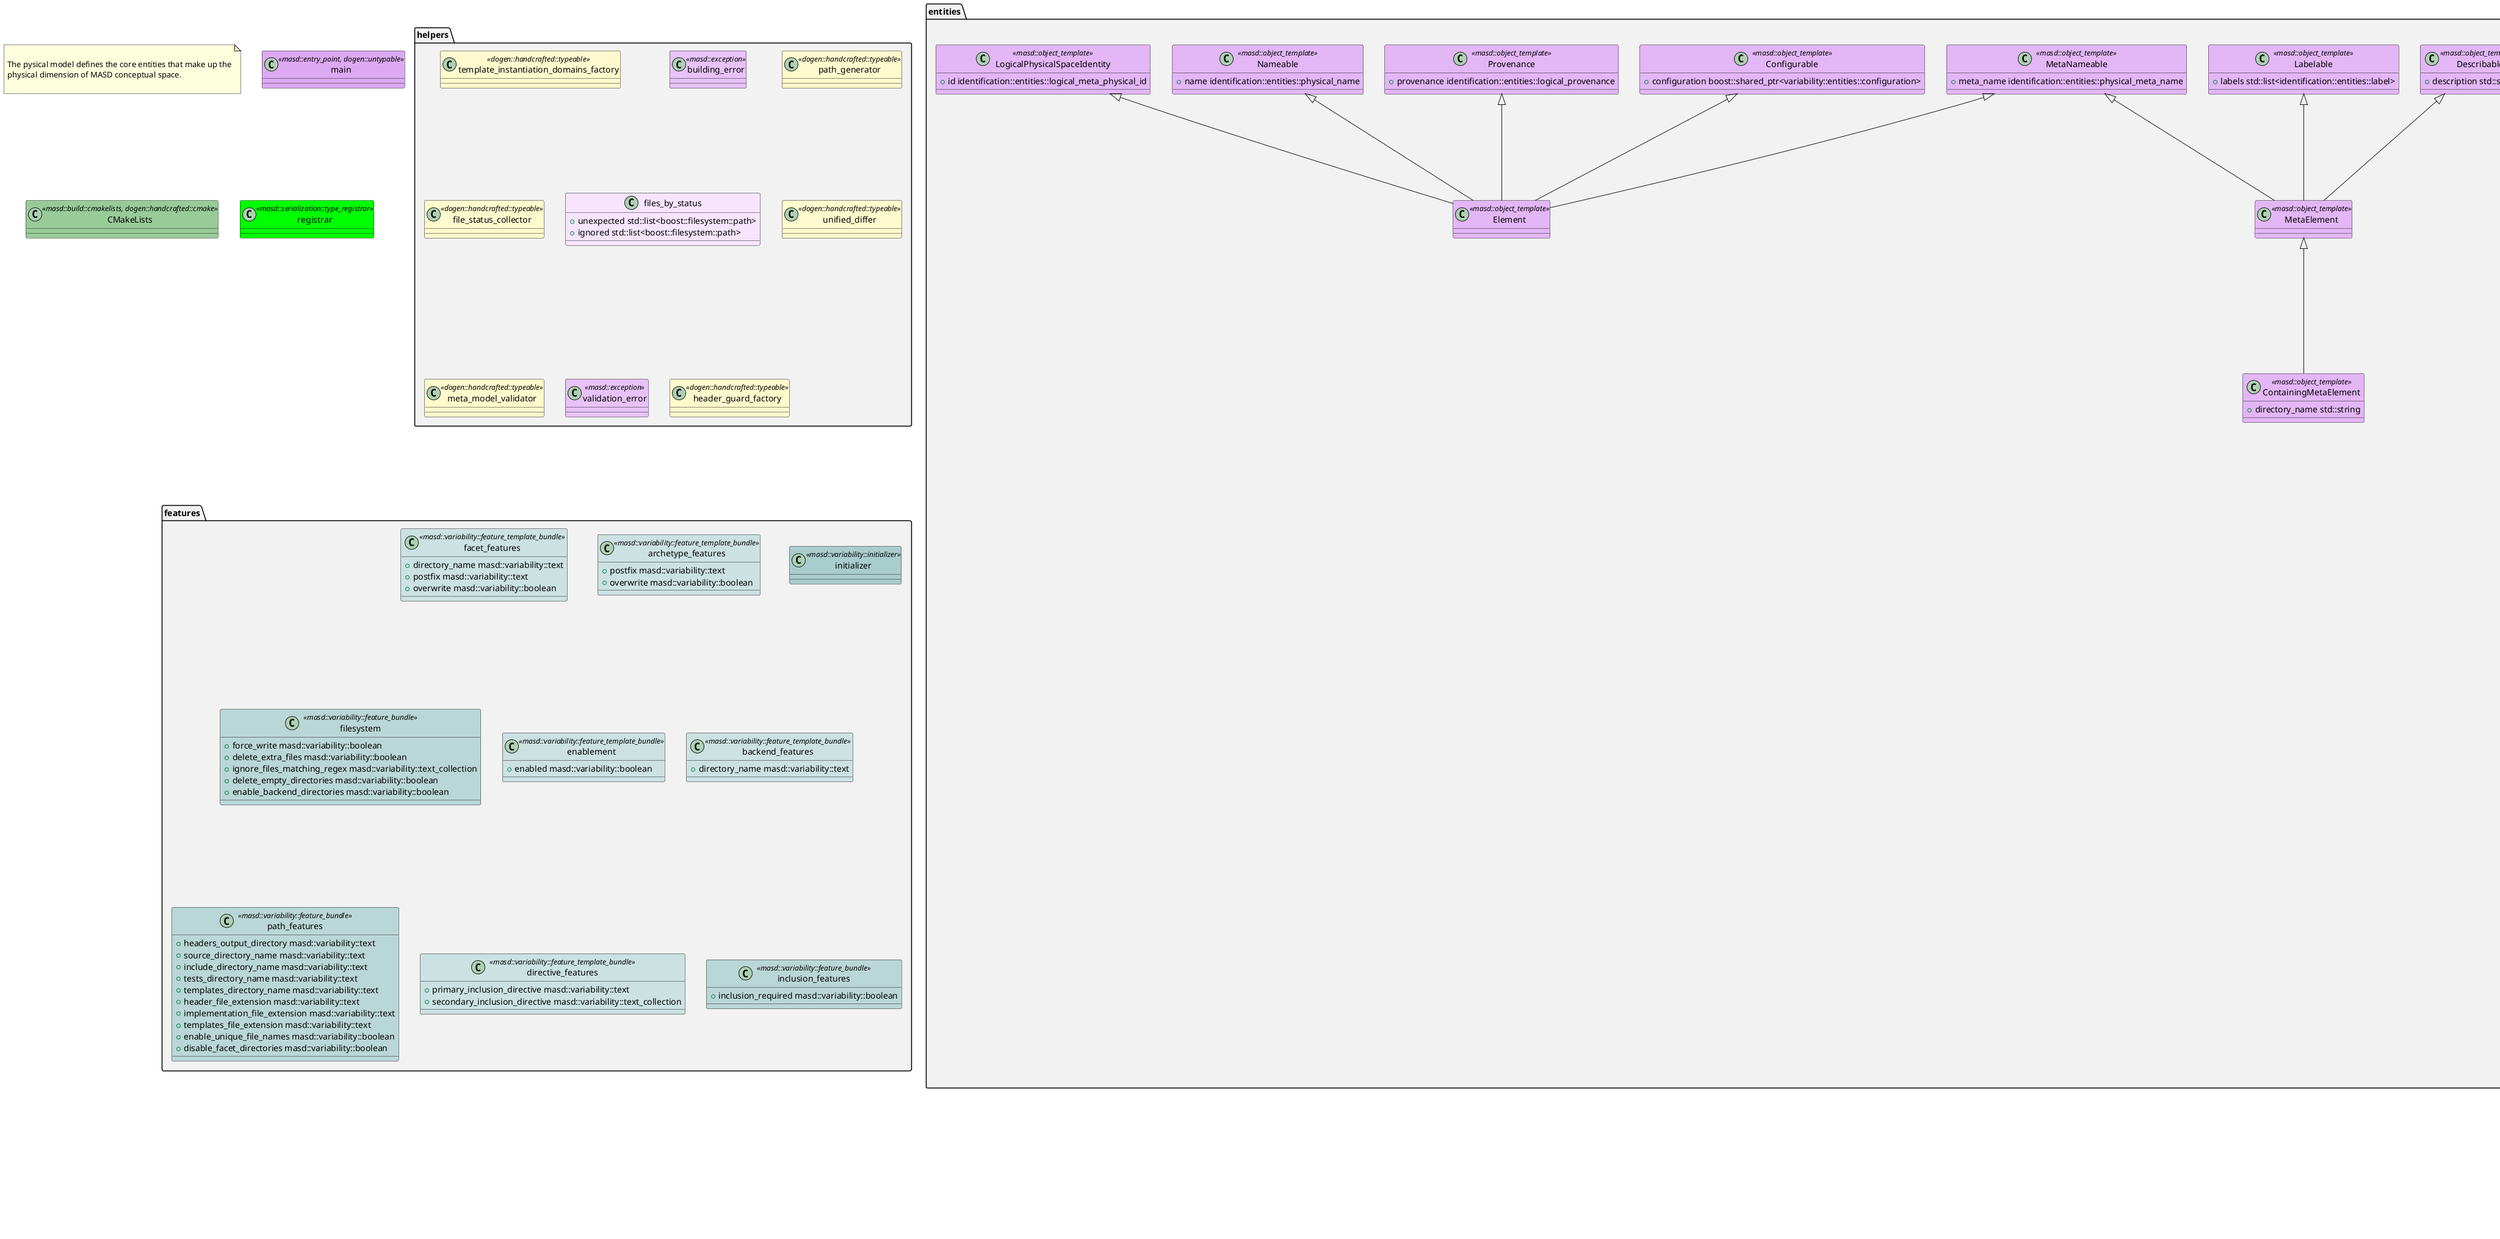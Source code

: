 @startuml
set namespaceSeparator ::
note as N1

The pysical model defines the core entities that make up the
physical dimension of MASD conceptual space.

end note

class main <<masd::entry_point, dogen::untypable>> #DDA9F3 {
}

class CMakeLists <<masd::build::cmakelists, dogen::handcrafted::cmake>> #99CB99 {
}

namespace helpers #F2F2F2 {
        class template_instantiation_domains_factory <<dogen::handcrafted::typeable>> #FFFACD {
}

        class building_error <<masd::exception>> #E8C2F8 {
}

        class path_generator <<dogen::handcrafted::typeable>> #FFFACD {
}

        class file_status_collector <<dogen::handcrafted::typeable>> #FFFACD {
}

        class files_by_status #F7E5FF {
                +{field} unexpected std::list<boost::filesystem::path>
                +{field} ignored std::list<boost::filesystem::path>
}

        class unified_differ <<dogen::handcrafted::typeable>> #FFFACD {
}

        class meta_model_validator <<dogen::handcrafted::typeable>> #FFFACD {
}

        class validation_error <<masd::exception>> #E8C2F8 {
}

        class header_guard_factory <<dogen::handcrafted::typeable>> #FFFACD {
}

}

namespace entities #F2F2F2 {
        class meta_model <<ContainingMetaElement>> #F7E5FF {
                +{field} template_instantiation_domains std::unordered_map<std::string, std::vector<std::string>>
                +{field} backends std::list<backend>
                +{field} indexed_names identification::entities::physical_meta_name_indices
}

        class backend <<ContainingMetaElement, HasTechnicalSpace>> #F7E5FF {
                +{field} parts std::unordered_map<identification::entities::physical_meta_id, part>
                +{field} facets std::unordered_map<identification::entities::physical_meta_id, facet>
                +{field} archetypes std::unordered_map<identification::entities::physical_meta_id, archetype>
                +{field} archetype_kinds std::unordered_map<std::string, archetype_kind>
}

        class part <<ContainingMetaElement>> #F7E5FF {
                +{field} path_configuration path_configuration
                +{field} facets std::unordered_map<identification::entities::physical_meta_id, facet>
                +{field} archetypes std::unordered_map<identification::entities::physical_meta_id, archetype>
                +{field} requires_relative_path bool
}

        class path_configuration #F7E5FF {
                +{field} external_modules path_contribution_type
                +{field} model_modules path_contribution_type
                +{field} facet path_contribution_type
                +{field} internal_modules path_contribution_type
}

        enum path_contribution_type <<masd::enumeration>> #F2DAFD {
                +{field} none
                +{field} as_directories
                +{field} as_path_components
}

        class facet <<ContainingMetaElement, Postfixable>> #F7E5FF {
                +{field} archetypes std::unordered_map<identification::entities::physical_meta_id, archetype>
                +{field} helpers std::unordered_map<identification::entities::physical_meta_id, helper>
                +{field} default_archetype_for_logical_meta_model_id std::unordered_map<std::string, archetype>
}

        class archetype <<MetaElement, Postfixable, Associatable, HasTechnicalSpace>> #F7E5FF {
                +{field} archetype_kind_id std::string
                +{field} logical_meta_element_id identification::entities::logical_meta_id
                +{field} part identification::entities::physical_meta_id
                +{field} relations relations
}

        class archetype_kind <<Describable>> #F7E5FF {
                +{field} id std::string
                +{field} file_extension std::string
}

        class model <<Element>> #F7E5FF {
                +{field} technical_space std::string
                +{field} managed_directories std::list<boost::filesystem::path>
                +{field} outputting_properties outputting_properties
                +{field} orphan_artefacts std::list<boost::shared_ptr<physical::entities::artefact>>
                +{field} meta_model_properties meta_model_properties
                +{field} has_generatable_artefacts bool
                +{field} regions_by_logical_id std::unordered_map<identification::entities::logical_id, region>
}

        class Describable <<masd::object_template>> #E3B6F6 {
                +{field} description std::string
}

        class MetaNameable <<masd::object_template>> #E3B6F6 {
                +{field} meta_name identification::entities::physical_meta_name
}

        class Labelable <<masd::object_template>> #E3B6F6 {
                +{field} labels std::list<identification::entities::label>
}

        class MetaElement <<masd::object_template>> #E3B6F6 {
}

entities::Describable <|-- entities::MetaElement
entities::MetaNameable <|-- entities::MetaElement
entities::Labelable <|-- entities::MetaElement
        class ContainingMetaElement <<masd::object_template>> #E3B6F6 {
                +{field} directory_name std::string
}

entities::MetaElement <|-- entities::ContainingMetaElement
        class Postfixable <<masd::object_template>> #E3B6F6 {
                +{field} postfix std::string
}

        class artefact <<Element, HasTechnicalSpace>> #F7E5FF {
                +{field} file_path boost::filesystem::path
                +{field} content std::string
                +{field} path_properties path_properties
                +{field} dependencies std::vector<boost::filesystem::path>
                +{field} unified_diff std::string
                +{field} operation operation
                +{field} enablement_properties enablement_properties
                +{field} formatting_input std::string
                +{field} relations relation_properties
}

        class Configurable <<masd::object_template>> #E3B6F6 {
                +{field} configuration boost::shared_ptr<variability::entities::configuration>
}

        class Provenance <<masd::object_template>> #E3B6F6 {
                +{field} provenance identification::entities::logical_provenance
}

        class Nameable <<masd::object_template>> #E3B6F6 {
                +{field} name identification::entities::physical_name
}

        class LogicalPhysicalSpaceIdentity <<masd::object_template>> #E3B6F6 {
                +{field} id identification::entities::logical_meta_physical_id
}

        class Element <<masd::object_template>> #E3B6F6 {
}

entities::MetaNameable <|-- entities::Element
entities::Configurable <|-- entities::Element
entities::Provenance <|-- entities::Element
entities::Nameable <|-- entities::Element
entities::LogicalPhysicalSpaceIdentity <|-- entities::Element
        class outputting_properties #F7E5FF {
                +{field} force_write bool
                +{field} delete_extra_files bool
                +{field} ignore_files_matching_regex std::vector<std::string>
                +{field} delete_empty_directories bool
}

        class operation #F7E5FF {
                +{field} type operation_type
                +{field} reason operation_reason
}

        enum operation_type <<masd::enumeration>> #F2DAFD {
                +{field} create_only
                +{field} write
                +{field} ignore
                +{field} remove
}

        enum operation_reason <<masd::enumeration>> #F2DAFD {
                +{field} newly_generated
                +{field} changed_generated
                +{field} unchanged_generated
                +{field} already_exists
                +{field} ignore_generated
                +{field} force_write
                +{field} unexpected
                +{field} ignore_unexpected
                +{field} ignore_regex
}

        class Associatable <<masd::object_template>> #E3B6F6 {
                +{field} depends std::list<std::string>
                +{field} generates std::list<std::string>
                +{field} generated_by std::string
}

        class model_set <<Nameable>> #F7E5FF {
                +{field} models std::list<model>
}

        enum relation_status <<masd::enumeration, dogen::convertible>> #F2DAFD {
                +{field} not_relatable
                +{field} relatable
                +{field} facet_default
}

        class constant_relation <<Urnable, Labelable>> #F7E5FF {
                +{field} logical_model_element_id std::string
}

        class variable_relation <<Urnable>> #F7E5FF {
                +{field} type variable_relation_type
}

        class Urnable <<masd::object_template>> #E3B6F6 {
                +{field} original_urn std::string
                +{field} resolved_urn std::string
}

        enum variable_relation_type <<masd::enumeration>> #F2DAFD {
                +{field} self
                +{field} parent
                +{field} child
                +{field} transparent
                +{field} opaque
                +{field} associative_key
                +{field} visitation
}

        class relations #F7E5FF {
                +{field} status relation_status
                +{field} constant std::list<constant_relation>
                +{field} variable std::list<variable_relation>
                +{field} hard_coded std::list<hard_coded_relation>
}

        class hard_coded_relation #F7E5FF {
                +{field} value std::string
}

        class region <<Configurable, Provenance>> #F7E5FF {
                +{field} artefacts_by_archetype std::unordered_map<identification::entities::physical_meta_id, boost::shared_ptr<physical::entities::artefact>>
                +{field} archetype_for_role std::unordered_map<std::string, identification::entities::physical_meta_id>
                +{field} is_generatable bool
}

        class enablement_properties #F7E5FF {
                +{field} enabled bool
                +{field} overwrite bool
                +{field} facet_enabled boost::optional<bool>
                +{field} archetype_enabled boost::optional<bool>
                +{field} facet_overwrite boost::optional<bool>
                +{field} archetype_overwrite boost::optional<bool>
}

        class backend_properties <<MetaIdentifiable>> #F7E5FF {
                +{field} enabled bool
                +{field} file_path boost::filesystem::path
                +{field} technical_space_version std::string
                +{field} enable_backend_directories bool
                +{field} directory_name std::string
                +{field} computed_directory_name std::string
}

        class archetype_kind_properties <<MetaNameable>> #F7E5FF {
                +{field} file_extension std::string
}

        class facet_properties <<MetaIdentifiable>> #F7E5FF {
                +{field} enabled bool
                +{field} overwrite bool
                +{field} directory_name std::string
                +{field} computed_directory_name std::string
                +{field} postfix std::string
                +{field} computed_postfix std::string
}

        class archetype_properties <<MetaIdentifiable>> #F7E5FF {
                +{field} enabled bool
                +{field} overwrite boost::optional<bool>
                +{field} postfix std::string
                +{field} computed_postfix std::string
                +{field} backend_properties backend_properties
                +{field} facet_properties facet_properties
                +{field} part_properties part_properties
}

        class meta_model_properties #F7E5FF {
                +{field} output_directory_path boost::filesystem::path
                +{field} file_path boost::filesystem::path
                +{field} backend_properties std::unordered_map<identification::entities::physical_meta_id, backend_properties>
                +{field} facet_properties std::unordered_map<identification::entities::physical_meta_id, facet_properties>
                +{field} archetype_properties std::unordered_map<identification::entities::physical_meta_id, archetype_properties>
                +{field} archetype_kind_properties std::unordered_map<identification::entities::physical_meta_id, archetype_kind_properties>
                +{field} part_properties std::unordered_map<identification::entities::physical_meta_id, part_properties>
                +{field} enabled_backends std::unordered_set<identification::entities::physical_meta_id>
                +{field} enabled_archetype_for_element std::unordered_set<identification::entities::logical_meta_physical_id>
                +{field} project_path_properties project_path_properties
}

        class part_properties <<MetaIdentifiable>> #F7E5FF {
                +{field} file_path boost::filesystem::path
                +{field} relative_path boost::filesystem::path
                +{field} directory_name std::string
                +{field} computed_directory_name std::string
}

        class path_properties #F7E5FF {
                +{field} file_path boost::filesystem::path
                +{field} header_guard std::string
                +{field} inclusion_path boost::filesystem::path
                +{field} inclusion_directives inclusion_directives
                +{field} inclusion_dependencies std::list<std::string>
                +{field} using_dependencies std::list<std::string>
                +{field} relative_path boost::filesystem::path
}

        class project_path_properties #F7E5FF {
                +{field} include_directory_name std::string
                +{field} source_directory_name std::string
                +{field} disable_facet_directories bool
                +{field} header_file_extension std::string
                +{field} implementation_file_extension std::string
                +{field} tests_directory_name std::string
                +{field} templates_directory_name std::string
                +{field} templates_file_extension std::string
                +{field} enable_unique_file_names bool
                +{field} headers_output_directory std::string
                +{field} enable_backend_directories bool
                +{field} implementation_directory_full_path boost::filesystem::path
                +{field} include_directory_full_path boost::filesystem::path
                +{field} templates_directory_full_path boost::filesystem::path
}

        class MetaIdentifiable <<masd::object_template>> #E3B6F6 {
                +{field} meta_id identification::entities::physical_meta_id
}

        enum legacy_archetype_kind <<masd::enumeration>> #F2DAFD {
                +{field} visual_studio_solution
                +{field} visual_studio_project
                +{field} odb_options
                +{field} msbuild_targets
                +{field} tests_cmakelists
                +{field} source_cmakelists
                +{field} include_cmakelists
                +{field} cpp_header
                +{field} cpp_implementation
                +{field} tests_cpp_main
                +{field} tests_cpp_implementation
                +{field} templates
                +{field} csharp_implementation
}

        class relation_properties #F7E5FF {
                +{field} status relation_status
                +{field} relations std::list<std::string>
}

        class inclusion_directives #F7E5FF {
                +{field} primary std::string
                +{field} secondary std::list<std::string>
}

        class HasTechnicalSpace <<masd::object_template>> #E3B6F6 {
                +{field} technical_space identification::entities::technical_space
}

        class helper <<MetaElement, Associatable, HasTechnicalSpace>> #F7E5FF {
                +{field} relations relations
                +{field} part identification::entities::physical_meta_id
                +{field} family std::string
                +{field} owning_formatters std::list<identification::entities::physical_meta_id>
                +{field} owning_facets std::list<identification::entities::physical_meta_id>
}

}

namespace features #F2F2F2 {
        class facet_features <<masd::variability::feature_template_bundle>> #CCE2E2 {
                +{field} directory_name masd::variability::text
                +{field} postfix masd::variability::text
                +{field} overwrite masd::variability::boolean
}

        class archetype_features <<masd::variability::feature_template_bundle>> #CCE2E2 {
                +{field} postfix masd::variability::text
                +{field} overwrite masd::variability::boolean
}

        class initializer <<masd::variability::initializer>> #A9CDCD {
}

        class filesystem <<masd::variability::feature_bundle>> #BAD7D7 {
                +{field} force_write masd::variability::boolean
                +{field} delete_extra_files masd::variability::boolean
                +{field} ignore_files_matching_regex masd::variability::text_collection
                +{field} delete_empty_directories masd::variability::boolean
                +{field} enable_backend_directories masd::variability::boolean
}

        class enablement <<masd::variability::feature_template_bundle>> #CCE2E2 {
                +{field} enabled masd::variability::boolean
}

        class backend_features <<masd::variability::feature_template_bundle>> #CCE2E2 {
                +{field} directory_name masd::variability::text
}

        class path_features <<masd::variability::feature_bundle>> #BAD7D7 {
                +{field} headers_output_directory masd::variability::text
                +{field} source_directory_name masd::variability::text
                +{field} include_directory_name masd::variability::text
                +{field} tests_directory_name masd::variability::text
                +{field} templates_directory_name masd::variability::text
                +{field} header_file_extension masd::variability::text
                +{field} implementation_file_extension masd::variability::text
                +{field} templates_file_extension masd::variability::text
                +{field} enable_unique_file_names masd::variability::boolean
                +{field} disable_facet_directories masd::variability::boolean
}

        class directive_features <<masd::variability::feature_template_bundle>> #CCE2E2 {
                +{field} primary_inclusion_directive masd::variability::text
                +{field} secondary_inclusion_directive masd::variability::text_collection
}

        class inclusion_features <<masd::variability::feature_bundle>> #BAD7D7 {
                +{field} inclusion_required masd::variability::boolean
}

}

namespace transforms #F2F2F2 {
        class context <<dogen::typeable, dogen::pretty_printable>> #F7E5FF {
                +{field} diffing_configuration boost::optional<diffing_configuration>
                +{field} reporting_configuration boost::optional<reporting_configuration>
                +{field} dry_run_mode_enabled bool
                +{field} feature_model boost::shared_ptr<variability::entities::feature_model>
                +{field} meta_model boost::shared_ptr<entities::meta_model>
                +{field} tracer boost::shared_ptr<tracing::tracer>
                +{field} output_directory_path boost::filesystem::path
}

        class transform_exception <<masd::exception>> #E8C2F8 {
}

        class file_generation_chain <<dogen::handcrafted::typeable>> #FFFACD {
}

        class write_artefacts_transform <<dogen::handcrafted::typeable>> #FFFACD {
}

        class update_outputting_properties_transform <<dogen::handcrafted::typeable>> #FFFACD {
}

        class remove_files_transform <<dogen::handcrafted::typeable>> #FFFACD {
}

        class generate_report_transform <<dogen::handcrafted::typeable>> #FFFACD {
}

        class model_post_processing_chain <<dogen::handcrafted::typeable>> #FFFACD {
}

        class generate_diffs_transform <<dogen::handcrafted::typeable>> #FFFACD {
}

        class gather_external_artefacts_transform <<dogen::handcrafted::typeable>> #FFFACD {
}

        class generate_patch_transform <<dogen::handcrafted::typeable>> #FFFACD {
}

        class mock_content_filler_transform <<dogen::handcrafted::typeable>> #FFFACD {
}

        class operation_transform <<dogen::handcrafted::typeable>> #FFFACD {
}

        class merge_transform <<dogen::handcrafted::typeable>> #FFFACD {
}

        class meta_model_production_chain <<dogen::handcrafted::typeable>> #FFFACD {
}

        class compute_name_indices_transform <<dogen::handcrafted::typeable>> #FFFACD {
}

        class minimal_context <<dogen::typeable, dogen::pretty_printable>> #F7E5FF {
                +{field} tracer boost::shared_ptr<tracing::tracer>
}

        class meta_model_assembly_transform <<dogen::handcrafted::typeable>> #FFFACD {
}

        class compute_template_instantiation_domains <<dogen::handcrafted::typeable>> #FFFACD {
}

        class model_population_chain <<dogen::handcrafted::typeable>> #FFFACD {
}

        class meta_model_properties_transform <<dogen::handcrafted::typeable>> #FFFACD {
}

        class enablement_transform <<dogen::handcrafted::typeable>> #FFFACD {
}

        class generability_transform <<dogen::handcrafted::typeable>> #FFFACD {
}

        class paths_transform <<dogen::handcrafted::typeable>> #FFFACD {
}

        class remove_regions_transform <<dogen::handcrafted::typeable>> #FFFACD {
}

        class legacy_paths_transform <<dogen::handcrafted::typeable>> #FFFACD {
}

        class relations_transform <<dogen::handcrafted::typeable>> #FFFACD {
}

}

class registrar <<masd::serialization::type_registrar>> #00FF00 {
}

@enduml
